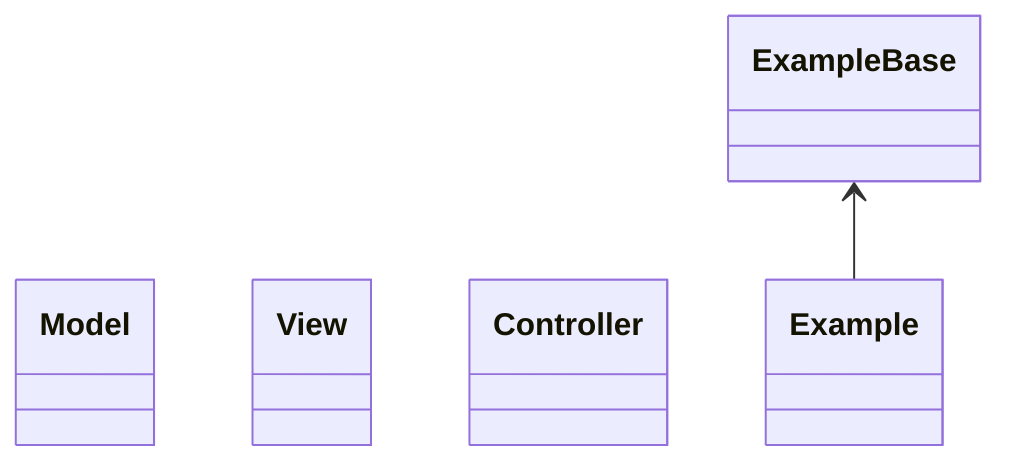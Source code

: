 classDiagram
direction BT

class Model {
    
}

class View {
    
}

class Controller {
    
}

Example --> ExampleBase